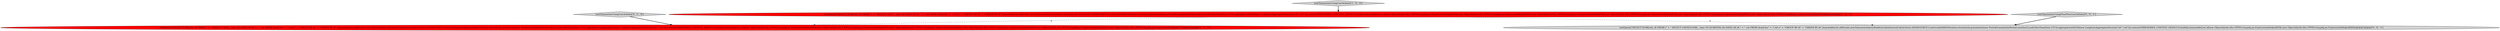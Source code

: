 digraph {
0 [style = filled, label = "testQuery(\"SELECT SUM(cnt), dt FROM (\" + \" SELECT CAST(__time AS DATE) AS dt,\" + \" cnt FROM druid.foo\" + \") AS x\" + \"GROUP BY dt\" + \"ORDER BY dt\",ImmutableList.of(Druids.newTimeseriesQueryBuilder().dataSource(CalciteTests.DATASOURCE1).intervals(QSS(Filtration.eternity())).granularity(new PeriodGranularity(Period.days(1),null,DateTimeZone.UTC)).aggregators(AGGS(new LongSumAggregatorFactory(\"a0\",\"cnt\"))).context(TIMESERIES_CONTEXT_DEFAULT).build()),ImmutableList.of(new Object((((edu.fdu.CPPDG.tinypdg.pe.ExpressionInfo@a0f18d,new Object((((edu.fdu.CPPDG.tinypdg.pe.ExpressionInfo@a0f194,new Object((((edu.fdu.CPPDG.tinypdg.pe.ExpressionInfo@a0f19b,new Object((((edu.fdu.CPPDG.tinypdg.pe.ExpressionInfo@a0f1a2,new Object((((edu.fdu.CPPDG.tinypdg.pe.ExpressionInfo@a0f1a9,new Object((((edu.fdu.CPPDG.tinypdg.pe.ExpressionInfo@a0f1b0))@@@3@@@['1', '0', '0']", fillcolor = red, shape = ellipse image = "AAA1AAABBB1BBB"];
3 [style = filled, label = "testTimeseriesUsingCastAsDate['0', '1', '0']", fillcolor = lightgray, shape = diamond image = "AAA0AAABBB2BBB"];
1 [style = filled, label = "testTimeseriesUsingCastAsDate['1', '0', '0']", fillcolor = lightgray, shape = diamond image = "AAA0AAABBB1BBB"];
2 [style = filled, label = "testQuery(\"SELECT SUM(cnt), dt FROM (\" + \" SELECT CAST(__time AS DATE) AS dt,\" + \" cnt FROM druid.foo\" + \") AS x\" + \"GROUP BY dt\" + \"ORDER BY dt\",ImmutableList.of(Druids.newTimeseriesQueryBuilder().dataSource(CalciteTests.DATASOURCE1).intervals(querySegmentSpec(Filtration.eternity())).granularity(new PeriodGranularity(Period.days(1),null,DateTimeZone.UTC)).aggregators(aggregators(new LongSumAggregatorFactory(\"a0\",\"cnt\"))).context(TIMESERIES_CONTEXT_DEFAULT).build()),ImmutableList.of(new Object((((edu.fdu.CPPDG.tinypdg.pe.ExpressionInfo@a0f1f4,new Object((((edu.fdu.CPPDG.tinypdg.pe.ExpressionInfo@a0f1fb,new Object((((edu.fdu.CPPDG.tinypdg.pe.ExpressionInfo@a0f202,new Object((((edu.fdu.CPPDG.tinypdg.pe.ExpressionInfo@a0f209,new Object((((edu.fdu.CPPDG.tinypdg.pe.ExpressionInfo@a0f210,new Object((((edu.fdu.CPPDG.tinypdg.pe.ExpressionInfo@a0f217))@@@3@@@['0', '1', '0']", fillcolor = red, shape = ellipse image = "AAA1AAABBB2BBB"];
4 [style = filled, label = "testQuery(\"SELECT SUM(cnt), dt FROM (\" + \" SELECT CAST(FLOOR(__time TO QUARTER) AS DATE) AS dt,\" + \" cnt FROM druid.foo\" + \") AS x\" + \"GROUP BY dt\" + \"ORDER BY dt\",ImmutableList.of(Druids.newTimeseriesQueryBuilder().dataSource(CalciteTests.DATASOURCE1).intervals(QSS(Filtration.eternity())).granularity(new PeriodGranularity(Period.months(3),null,DateTimeZone.UTC)).aggregators(AGGS(new LongSumAggregatorFactory(\"a0\",\"cnt\"))).context(TIMESERIES_CONTEXT_DEFAULT).build()),ImmutableList.of(new Object((((edu.fdu.CPPDG.tinypdg.pe.ExpressionInfo@a0f25b,new Object((((edu.fdu.CPPDG.tinypdg.pe.ExpressionInfo@a0f262))@@@3@@@['0', '0', '1']", fillcolor = lightgray, shape = ellipse image = "AAA0AAABBB3BBB"];
5 [style = filled, label = "testTimeseriesUsingFloorPlusCastAsDate['0', '0', '1']", fillcolor = lightgray, shape = diamond image = "AAA0AAABBB3BBB"];
0->2 [style = dashed, label="0"];
0->4 [style = dashed, label="0"];
1->0 [style = bold, label=""];
3->2 [style = bold, label=""];
5->4 [style = bold, label=""];
}
